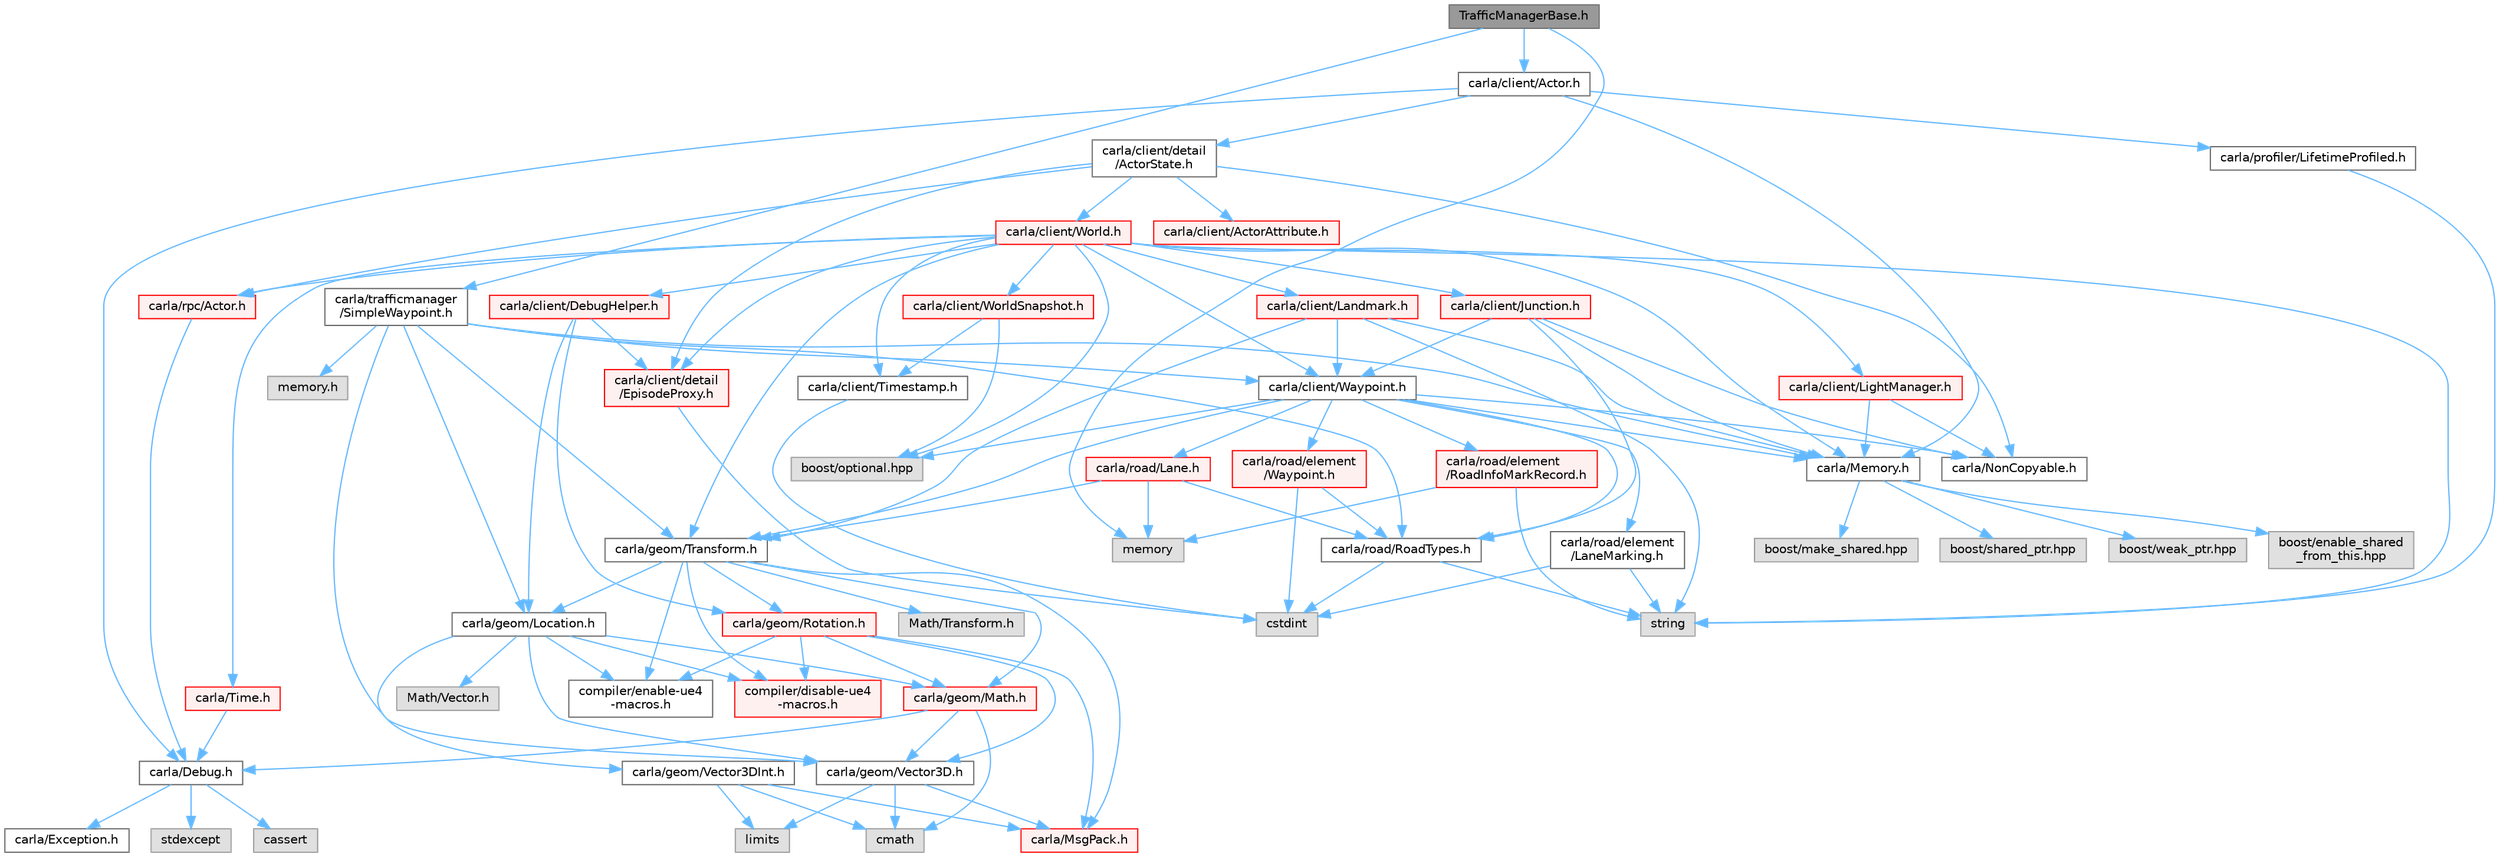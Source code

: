 digraph "TrafficManagerBase.h"
{
 // INTERACTIVE_SVG=YES
 // LATEX_PDF_SIZE
  bgcolor="transparent";
  edge [fontname=Helvetica,fontsize=10,labelfontname=Helvetica,labelfontsize=10];
  node [fontname=Helvetica,fontsize=10,shape=box,height=0.2,width=0.4];
  Node1 [id="Node000001",label="TrafficManagerBase.h",height=0.2,width=0.4,color="gray40", fillcolor="grey60", style="filled", fontcolor="black",tooltip=" "];
  Node1 -> Node2 [id="edge1_Node000001_Node000002",color="steelblue1",style="solid",tooltip=" "];
  Node2 [id="Node000002",label="memory",height=0.2,width=0.4,color="grey60", fillcolor="#E0E0E0", style="filled",tooltip=" "];
  Node1 -> Node3 [id="edge2_Node000001_Node000003",color="steelblue1",style="solid",tooltip=" "];
  Node3 [id="Node000003",label="carla/client/Actor.h",height=0.2,width=0.4,color="grey40", fillcolor="white", style="filled",URL="$da/d48/client_2Actor_8h.html",tooltip=" "];
  Node3 -> Node4 [id="edge3_Node000003_Node000004",color="steelblue1",style="solid",tooltip=" "];
  Node4 [id="Node000004",label="carla/Debug.h",height=0.2,width=0.4,color="grey40", fillcolor="white", style="filled",URL="$d4/deb/Debug_8h.html",tooltip=" "];
  Node4 -> Node5 [id="edge4_Node000004_Node000005",color="steelblue1",style="solid",tooltip=" "];
  Node5 [id="Node000005",label="carla/Exception.h",height=0.2,width=0.4,color="grey40", fillcolor="white", style="filled",URL="$d8/d8a/Exception_8h.html",tooltip=" "];
  Node4 -> Node6 [id="edge5_Node000004_Node000006",color="steelblue1",style="solid",tooltip=" "];
  Node6 [id="Node000006",label="stdexcept",height=0.2,width=0.4,color="grey60", fillcolor="#E0E0E0", style="filled",tooltip=" "];
  Node4 -> Node7 [id="edge6_Node000004_Node000007",color="steelblue1",style="solid",tooltip=" "];
  Node7 [id="Node000007",label="cassert",height=0.2,width=0.4,color="grey60", fillcolor="#E0E0E0", style="filled",tooltip=" "];
  Node3 -> Node8 [id="edge7_Node000003_Node000008",color="steelblue1",style="solid",tooltip=" "];
  Node8 [id="Node000008",label="carla/Memory.h",height=0.2,width=0.4,color="grey40", fillcolor="white", style="filled",URL="$de/d5c/Memory_8h.html",tooltip=" "];
  Node8 -> Node9 [id="edge8_Node000008_Node000009",color="steelblue1",style="solid",tooltip=" "];
  Node9 [id="Node000009",label="boost/enable_shared\l_from_this.hpp",height=0.2,width=0.4,color="grey60", fillcolor="#E0E0E0", style="filled",tooltip=" "];
  Node8 -> Node10 [id="edge9_Node000008_Node000010",color="steelblue1",style="solid",tooltip=" "];
  Node10 [id="Node000010",label="boost/make_shared.hpp",height=0.2,width=0.4,color="grey60", fillcolor="#E0E0E0", style="filled",tooltip=" "];
  Node8 -> Node11 [id="edge10_Node000008_Node000011",color="steelblue1",style="solid",tooltip=" "];
  Node11 [id="Node000011",label="boost/shared_ptr.hpp",height=0.2,width=0.4,color="grey60", fillcolor="#E0E0E0", style="filled",tooltip=" "];
  Node8 -> Node12 [id="edge11_Node000008_Node000012",color="steelblue1",style="solid",tooltip=" "];
  Node12 [id="Node000012",label="boost/weak_ptr.hpp",height=0.2,width=0.4,color="grey60", fillcolor="#E0E0E0", style="filled",tooltip=" "];
  Node3 -> Node13 [id="edge12_Node000003_Node000013",color="steelblue1",style="solid",tooltip=" "];
  Node13 [id="Node000013",label="carla/client/detail\l/ActorState.h",height=0.2,width=0.4,color="grey40", fillcolor="white", style="filled",URL="$d4/d22/client_2detail_2ActorState_8h.html",tooltip=" "];
  Node13 -> Node14 [id="edge13_Node000013_Node000014",color="steelblue1",style="solid",tooltip=" "];
  Node14 [id="Node000014",label="carla/NonCopyable.h",height=0.2,width=0.4,color="grey40", fillcolor="white", style="filled",URL="$d4/dd8/LibCarla_2source_2carla_2NonCopyable_8h.html",tooltip=" "];
  Node13 -> Node15 [id="edge14_Node000013_Node000015",color="steelblue1",style="solid",tooltip=" "];
  Node15 [id="Node000015",label="carla/client/World.h",height=0.2,width=0.4,color="red", fillcolor="#FFF0F0", style="filled",URL="$dd/d5b/World_8h.html",tooltip=" "];
  Node15 -> Node8 [id="edge15_Node000015_Node000008",color="steelblue1",style="solid",tooltip=" "];
  Node15 -> Node16 [id="edge16_Node000015_Node000016",color="steelblue1",style="solid",tooltip=" "];
  Node16 [id="Node000016",label="carla/Time.h",height=0.2,width=0.4,color="red", fillcolor="#FFF0F0", style="filled",URL="$d2/d33/Time_8h.html",tooltip=" "];
  Node16 -> Node4 [id="edge17_Node000016_Node000004",color="steelblue1",style="solid",tooltip=" "];
  Node15 -> Node19 [id="edge18_Node000015_Node000019",color="steelblue1",style="solid",tooltip=" "];
  Node19 [id="Node000019",label="carla/client/DebugHelper.h",height=0.2,width=0.4,color="red", fillcolor="#FFF0F0", style="filled",URL="$d1/dbe/DebugHelper_8h.html",tooltip=" "];
  Node19 -> Node20 [id="edge19_Node000019_Node000020",color="steelblue1",style="solid",tooltip=" "];
  Node20 [id="Node000020",label="carla/client/detail\l/EpisodeProxy.h",height=0.2,width=0.4,color="red", fillcolor="#FFF0F0", style="filled",URL="$dc/dc2/EpisodeProxy_8h.html",tooltip=" "];
  Node20 -> Node22 [id="edge20_Node000020_Node000022",color="steelblue1",style="solid",tooltip=" "];
  Node22 [id="Node000022",label="cstdint",height=0.2,width=0.4,color="grey60", fillcolor="#E0E0E0", style="filled",tooltip=" "];
  Node19 -> Node34 [id="edge21_Node000019_Node000034",color="steelblue1",style="solid",tooltip=" "];
  Node34 [id="Node000034",label="carla/geom/Location.h",height=0.2,width=0.4,color="grey40", fillcolor="white", style="filled",URL="$d9/d8b/geom_2Location_8h.html",tooltip=" "];
  Node34 -> Node35 [id="edge22_Node000034_Node000035",color="steelblue1",style="solid",tooltip=" "];
  Node35 [id="Node000035",label="carla/geom/Vector3D.h",height=0.2,width=0.4,color="grey40", fillcolor="white", style="filled",URL="$de/d70/geom_2Vector3D_8h.html",tooltip=" "];
  Node35 -> Node24 [id="edge23_Node000035_Node000024",color="steelblue1",style="solid",tooltip=" "];
  Node24 [id="Node000024",label="carla/MsgPack.h",height=0.2,width=0.4,color="red", fillcolor="#FFF0F0", style="filled",URL="$d9/d6f/MsgPack_8h.html",tooltip=" "];
  Node35 -> Node36 [id="edge24_Node000035_Node000036",color="steelblue1",style="solid",tooltip=" "];
  Node36 [id="Node000036",label="cmath",height=0.2,width=0.4,color="grey60", fillcolor="#E0E0E0", style="filled",tooltip=" "];
  Node35 -> Node30 [id="edge25_Node000035_Node000030",color="steelblue1",style="solid",tooltip=" "];
  Node30 [id="Node000030",label="limits",height=0.2,width=0.4,color="grey60", fillcolor="#E0E0E0", style="filled",tooltip=" "];
  Node34 -> Node37 [id="edge26_Node000034_Node000037",color="steelblue1",style="solid",tooltip=" "];
  Node37 [id="Node000037",label="carla/geom/Vector3DInt.h",height=0.2,width=0.4,color="grey40", fillcolor="white", style="filled",URL="$d1/da4/Vector3DInt_8h.html",tooltip=" "];
  Node37 -> Node24 [id="edge27_Node000037_Node000024",color="steelblue1",style="solid",tooltip=" "];
  Node37 -> Node36 [id="edge28_Node000037_Node000036",color="steelblue1",style="solid",tooltip=" "];
  Node37 -> Node30 [id="edge29_Node000037_Node000030",color="steelblue1",style="solid",tooltip=" "];
  Node34 -> Node38 [id="edge30_Node000034_Node000038",color="steelblue1",style="solid",tooltip=" "];
  Node38 [id="Node000038",label="carla/geom/Math.h",height=0.2,width=0.4,color="red", fillcolor="#FFF0F0", style="filled",URL="$db/d8a/Math_8h.html",tooltip=" "];
  Node38 -> Node4 [id="edge31_Node000038_Node000004",color="steelblue1",style="solid",tooltip=" "];
  Node38 -> Node35 [id="edge32_Node000038_Node000035",color="steelblue1",style="solid",tooltip=" "];
  Node38 -> Node36 [id="edge33_Node000038_Node000036",color="steelblue1",style="solid",tooltip=" "];
  Node34 -> Node40 [id="edge34_Node000034_Node000040",color="steelblue1",style="solid",tooltip=" "];
  Node40 [id="Node000040",label="compiler/enable-ue4\l-macros.h",height=0.2,width=0.4,color="grey40", fillcolor="white", style="filled",URL="$d9/da2/enable-ue4-macros_8h.html",tooltip=" "];
  Node34 -> Node41 [id="edge35_Node000034_Node000041",color="steelblue1",style="solid",tooltip=" "];
  Node41 [id="Node000041",label="Math/Vector.h",height=0.2,width=0.4,color="grey60", fillcolor="#E0E0E0", style="filled",tooltip=" "];
  Node34 -> Node42 [id="edge36_Node000034_Node000042",color="steelblue1",style="solid",tooltip=" "];
  Node42 [id="Node000042",label="compiler/disable-ue4\l-macros.h",height=0.2,width=0.4,color="red", fillcolor="#FFF0F0", style="filled",URL="$d2/d02/disable-ue4-macros_8h.html",tooltip=" "];
  Node19 -> Node47 [id="edge37_Node000019_Node000047",color="steelblue1",style="solid",tooltip=" "];
  Node47 [id="Node000047",label="carla/geom/Rotation.h",height=0.2,width=0.4,color="red", fillcolor="#FFF0F0", style="filled",URL="$d0/d8f/Rotation_8h.html",tooltip=" "];
  Node47 -> Node24 [id="edge38_Node000047_Node000024",color="steelblue1",style="solid",tooltip=" "];
  Node47 -> Node38 [id="edge39_Node000047_Node000038",color="steelblue1",style="solid",tooltip=" "];
  Node47 -> Node35 [id="edge40_Node000047_Node000035",color="steelblue1",style="solid",tooltip=" "];
  Node47 -> Node40 [id="edge41_Node000047_Node000040",color="steelblue1",style="solid",tooltip=" "];
  Node47 -> Node42 [id="edge42_Node000047_Node000042",color="steelblue1",style="solid",tooltip=" "];
  Node15 -> Node57 [id="edge43_Node000015_Node000057",color="steelblue1",style="solid",tooltip=" "];
  Node57 [id="Node000057",label="carla/client/Landmark.h",height=0.2,width=0.4,color="red", fillcolor="#FFF0F0", style="filled",URL="$db/d18/Landmark_8h.html",tooltip=" "];
  Node57 -> Node8 [id="edge44_Node000057_Node000008",color="steelblue1",style="solid",tooltip=" "];
  Node57 -> Node58 [id="edge45_Node000057_Node000058",color="steelblue1",style="solid",tooltip=" "];
  Node58 [id="Node000058",label="carla/client/Waypoint.h",height=0.2,width=0.4,color="grey40", fillcolor="white", style="filled",URL="$d0/d47/client_2Waypoint_8h.html",tooltip=" "];
  Node58 -> Node8 [id="edge46_Node000058_Node000008",color="steelblue1",style="solid",tooltip=" "];
  Node58 -> Node14 [id="edge47_Node000058_Node000014",color="steelblue1",style="solid",tooltip=" "];
  Node58 -> Node33 [id="edge48_Node000058_Node000033",color="steelblue1",style="solid",tooltip=" "];
  Node33 [id="Node000033",label="carla/geom/Transform.h",height=0.2,width=0.4,color="grey40", fillcolor="white", style="filled",URL="$de/d17/geom_2Transform_8h.html",tooltip=" "];
  Node33 -> Node24 [id="edge49_Node000033_Node000024",color="steelblue1",style="solid",tooltip=" "];
  Node33 -> Node34 [id="edge50_Node000033_Node000034",color="steelblue1",style="solid",tooltip=" "];
  Node33 -> Node38 [id="edge51_Node000033_Node000038",color="steelblue1",style="solid",tooltip=" "];
  Node33 -> Node47 [id="edge52_Node000033_Node000047",color="steelblue1",style="solid",tooltip=" "];
  Node33 -> Node40 [id="edge53_Node000033_Node000040",color="steelblue1",style="solid",tooltip=" "];
  Node33 -> Node49 [id="edge54_Node000033_Node000049",color="steelblue1",style="solid",tooltip=" "];
  Node49 [id="Node000049",label="Math/Transform.h",height=0.2,width=0.4,color="grey60", fillcolor="#E0E0E0", style="filled",tooltip=" "];
  Node33 -> Node42 [id="edge55_Node000033_Node000042",color="steelblue1",style="solid",tooltip=" "];
  Node58 -> Node59 [id="edge56_Node000058_Node000059",color="steelblue1",style="solid",tooltip=" "];
  Node59 [id="Node000059",label="carla/road/element\l/LaneMarking.h",height=0.2,width=0.4,color="grey40", fillcolor="white", style="filled",URL="$d5/d4c/LaneMarking_8h.html",tooltip=" "];
  Node59 -> Node22 [id="edge57_Node000059_Node000022",color="steelblue1",style="solid",tooltip=" "];
  Node59 -> Node60 [id="edge58_Node000059_Node000060",color="steelblue1",style="solid",tooltip=" "];
  Node60 [id="Node000060",label="string",height=0.2,width=0.4,color="grey60", fillcolor="#E0E0E0", style="filled",tooltip=" "];
  Node58 -> Node61 [id="edge59_Node000058_Node000061",color="steelblue1",style="solid",tooltip=" "];
  Node61 [id="Node000061",label="carla/road/element\l/RoadInfoMarkRecord.h",height=0.2,width=0.4,color="red", fillcolor="#FFF0F0", style="filled",URL="$dd/d32/RoadInfoMarkRecord_8h.html",tooltip=" "];
  Node61 -> Node60 [id="edge60_Node000061_Node000060",color="steelblue1",style="solid",tooltip=" "];
  Node61 -> Node2 [id="edge61_Node000061_Node000002",color="steelblue1",style="solid",tooltip=" "];
  Node58 -> Node67 [id="edge62_Node000058_Node000067",color="steelblue1",style="solid",tooltip=" "];
  Node67 [id="Node000067",label="carla/road/element\l/Waypoint.h",height=0.2,width=0.4,color="red", fillcolor="#FFF0F0", style="filled",URL="$d3/dbb/road_2element_2Waypoint_8h.html",tooltip=" "];
  Node67 -> Node68 [id="edge63_Node000067_Node000068",color="steelblue1",style="solid",tooltip=" "];
  Node68 [id="Node000068",label="carla/road/RoadTypes.h",height=0.2,width=0.4,color="grey40", fillcolor="white", style="filled",URL="$d6/dbb/RoadTypes_8h.html",tooltip=" "];
  Node68 -> Node22 [id="edge64_Node000068_Node000022",color="steelblue1",style="solid",tooltip=" "];
  Node68 -> Node60 [id="edge65_Node000068_Node000060",color="steelblue1",style="solid",tooltip=" "];
  Node67 -> Node22 [id="edge66_Node000067_Node000022",color="steelblue1",style="solid",tooltip=" "];
  Node58 -> Node70 [id="edge67_Node000058_Node000070",color="steelblue1",style="solid",tooltip=" "];
  Node70 [id="Node000070",label="carla/road/Lane.h",height=0.2,width=0.4,color="red", fillcolor="#FFF0F0", style="filled",URL="$d8/d27/Lane_8h.html",tooltip=" "];
  Node70 -> Node33 [id="edge68_Node000070_Node000033",color="steelblue1",style="solid",tooltip=" "];
  Node70 -> Node68 [id="edge69_Node000070_Node000068",color="steelblue1",style="solid",tooltip=" "];
  Node70 -> Node2 [id="edge70_Node000070_Node000002",color="steelblue1",style="solid",tooltip=" "];
  Node58 -> Node68 [id="edge71_Node000058_Node000068",color="steelblue1",style="solid",tooltip=" "];
  Node58 -> Node81 [id="edge72_Node000058_Node000081",color="steelblue1",style="solid",tooltip=" "];
  Node81 [id="Node000081",label="boost/optional.hpp",height=0.2,width=0.4,color="grey60", fillcolor="#E0E0E0", style="filled",tooltip=" "];
  Node57 -> Node33 [id="edge73_Node000057_Node000033",color="steelblue1",style="solid",tooltip=" "];
  Node57 -> Node60 [id="edge74_Node000057_Node000060",color="steelblue1",style="solid",tooltip=" "];
  Node15 -> Node58 [id="edge75_Node000015_Node000058",color="steelblue1",style="solid",tooltip=" "];
  Node15 -> Node85 [id="edge76_Node000015_Node000085",color="steelblue1",style="solid",tooltip=" "];
  Node85 [id="Node000085",label="carla/client/Junction.h",height=0.2,width=0.4,color="red", fillcolor="#FFF0F0", style="filled",URL="$dd/d55/client_2Junction_8h.html",tooltip=" "];
  Node85 -> Node8 [id="edge77_Node000085_Node000008",color="steelblue1",style="solid",tooltip=" "];
  Node85 -> Node14 [id="edge78_Node000085_Node000014",color="steelblue1",style="solid",tooltip=" "];
  Node85 -> Node68 [id="edge79_Node000085_Node000068",color="steelblue1",style="solid",tooltip=" "];
  Node85 -> Node58 [id="edge80_Node000085_Node000058",color="steelblue1",style="solid",tooltip=" "];
  Node15 -> Node89 [id="edge81_Node000015_Node000089",color="steelblue1",style="solid",tooltip=" "];
  Node89 [id="Node000089",label="carla/client/LightManager.h",height=0.2,width=0.4,color="red", fillcolor="#FFF0F0", style="filled",URL="$dd/d9a/LightManager_8h.html",tooltip=" "];
  Node89 -> Node8 [id="edge82_Node000089_Node000008",color="steelblue1",style="solid",tooltip=" "];
  Node89 -> Node14 [id="edge83_Node000089_Node000014",color="steelblue1",style="solid",tooltip=" "];
  Node15 -> Node96 [id="edge84_Node000015_Node000096",color="steelblue1",style="solid",tooltip=" "];
  Node96 [id="Node000096",label="carla/client/Timestamp.h",height=0.2,width=0.4,color="grey40", fillcolor="white", style="filled",URL="$d7/d66/Timestamp_8h.html",tooltip=" "];
  Node96 -> Node22 [id="edge85_Node000096_Node000022",color="steelblue1",style="solid",tooltip=" "];
  Node15 -> Node97 [id="edge86_Node000015_Node000097",color="steelblue1",style="solid",tooltip=" "];
  Node97 [id="Node000097",label="carla/client/WorldSnapshot.h",height=0.2,width=0.4,color="red", fillcolor="#FFF0F0", style="filled",URL="$df/d11/WorldSnapshot_8h.html",tooltip=" "];
  Node97 -> Node96 [id="edge87_Node000097_Node000096",color="steelblue1",style="solid",tooltip=" "];
  Node97 -> Node81 [id="edge88_Node000097_Node000081",color="steelblue1",style="solid",tooltip=" "];
  Node15 -> Node20 [id="edge89_Node000015_Node000020",color="steelblue1",style="solid",tooltip=" "];
  Node15 -> Node33 [id="edge90_Node000015_Node000033",color="steelblue1",style="solid",tooltip=" "];
  Node15 -> Node126 [id="edge91_Node000015_Node000126",color="steelblue1",style="solid",tooltip=" "];
  Node126 [id="Node000126",label="carla/rpc/Actor.h",height=0.2,width=0.4,color="red", fillcolor="#FFF0F0", style="filled",URL="$d8/d73/rpc_2Actor_8h.html",tooltip=" "];
  Node126 -> Node4 [id="edge92_Node000126_Node000004",color="steelblue1",style="solid",tooltip=" "];
  Node15 -> Node60 [id="edge93_Node000015_Node000060",color="steelblue1",style="solid",tooltip=" "];
  Node15 -> Node81 [id="edge94_Node000015_Node000081",color="steelblue1",style="solid",tooltip=" "];
  Node13 -> Node171 [id="edge95_Node000013_Node000171",color="steelblue1",style="solid",tooltip=" "];
  Node171 [id="Node000171",label="carla/client/ActorAttribute.h",height=0.2,width=0.4,color="red", fillcolor="#FFF0F0", style="filled",URL="$d1/d5d/LibCarla_2source_2carla_2client_2ActorAttribute_8h.html",tooltip=" "];
  Node13 -> Node20 [id="edge96_Node000013_Node000020",color="steelblue1",style="solid",tooltip=" "];
  Node13 -> Node126 [id="edge97_Node000013_Node000126",color="steelblue1",style="solid",tooltip=" "];
  Node3 -> Node173 [id="edge98_Node000003_Node000173",color="steelblue1",style="solid",tooltip=" "];
  Node173 [id="Node000173",label="carla/profiler/LifetimeProfiled.h",height=0.2,width=0.4,color="grey40", fillcolor="white", style="filled",URL="$d9/dc4/LifetimeProfiled_8h.html",tooltip=" "];
  Node173 -> Node60 [id="edge99_Node000173_Node000060",color="steelblue1",style="solid",tooltip=" "];
  Node1 -> Node174 [id="edge100_Node000001_Node000174",color="steelblue1",style="solid",tooltip=" "];
  Node174 [id="Node000174",label="carla/trafficmanager\l/SimpleWaypoint.h",height=0.2,width=0.4,color="grey40", fillcolor="white", style="filled",URL="$d7/dd3/SimpleWaypoint_8h.html",tooltip=" "];
  Node174 -> Node175 [id="edge101_Node000174_Node000175",color="steelblue1",style="solid",tooltip=" "];
  Node175 [id="Node000175",label="memory.h",height=0.2,width=0.4,color="grey60", fillcolor="#E0E0E0", style="filled",tooltip=" "];
  Node174 -> Node58 [id="edge102_Node000174_Node000058",color="steelblue1",style="solid",tooltip=" "];
  Node174 -> Node34 [id="edge103_Node000174_Node000034",color="steelblue1",style="solid",tooltip=" "];
  Node174 -> Node33 [id="edge104_Node000174_Node000033",color="steelblue1",style="solid",tooltip=" "];
  Node174 -> Node35 [id="edge105_Node000174_Node000035",color="steelblue1",style="solid",tooltip=" "];
  Node174 -> Node8 [id="edge106_Node000174_Node000008",color="steelblue1",style="solid",tooltip=" "];
  Node174 -> Node68 [id="edge107_Node000174_Node000068",color="steelblue1",style="solid",tooltip=" "];
}
